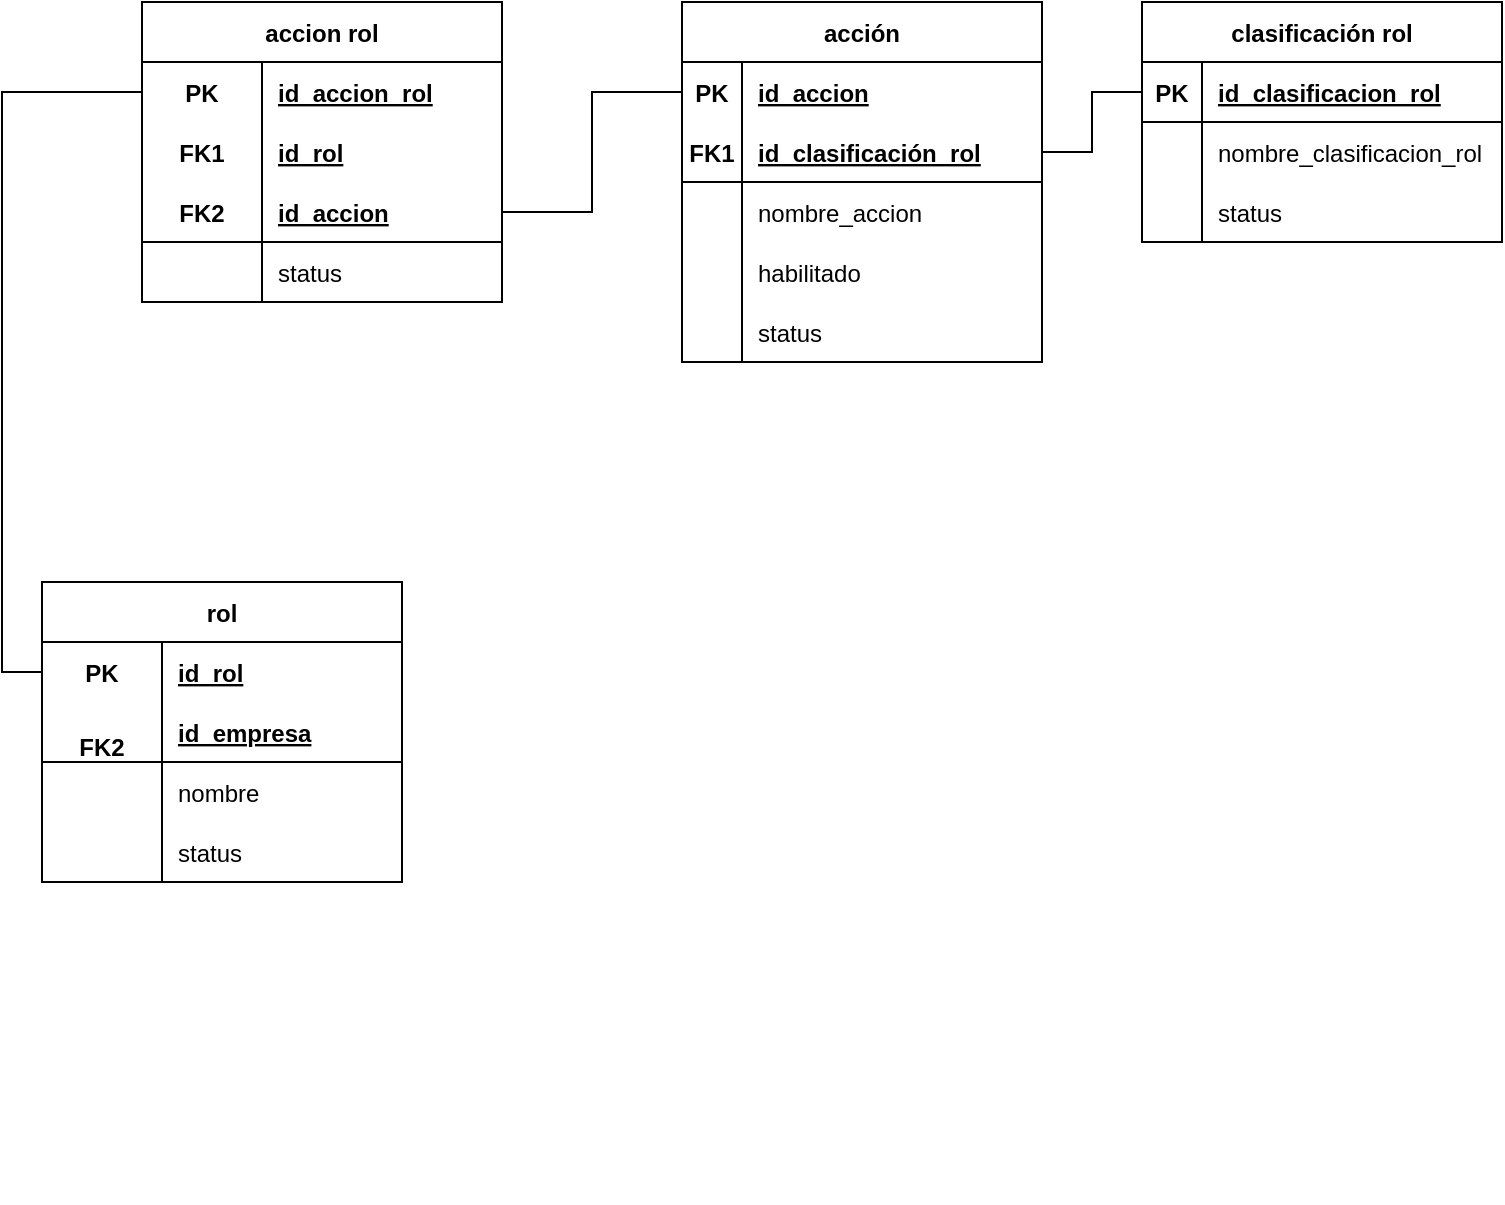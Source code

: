 <mxfile version="20.8.3" type="github">
  <diagram id="9EdXtNA9VVEBcXhGOWPv" name="Página-1">
    <mxGraphModel dx="1434" dy="788" grid="1" gridSize="10" guides="1" tooltips="1" connect="1" arrows="1" fold="1" page="1" pageScale="1" pageWidth="827" pageHeight="1169" math="0" shadow="0">
      <root>
        <mxCell id="0" />
        <mxCell id="1" parent="0" />
        <mxCell id="AeWQ38Rn_ReOiuruXKiN-1" value="acción" style="shape=table;startSize=30;container=1;collapsible=1;childLayout=tableLayout;fixedRows=1;rowLines=0;fontStyle=1;align=center;resizeLast=1;" vertex="1" parent="1">
          <mxGeometry x="390" y="40" width="180" height="180" as="geometry" />
        </mxCell>
        <mxCell id="AeWQ38Rn_ReOiuruXKiN-125" value="" style="shape=tableRow;horizontal=0;startSize=0;swimlaneHead=0;swimlaneBody=0;fillColor=none;collapsible=0;dropTarget=0;points=[[0,0.5],[1,0.5]];portConstraint=eastwest;top=0;left=0;right=0;bottom=0;" vertex="1" parent="AeWQ38Rn_ReOiuruXKiN-1">
          <mxGeometry y="30" width="180" height="30" as="geometry" />
        </mxCell>
        <mxCell id="AeWQ38Rn_ReOiuruXKiN-126" value="PK" style="shape=partialRectangle;connectable=0;fillColor=none;top=0;left=0;bottom=0;right=0;fontStyle=1;overflow=hidden;" vertex="1" parent="AeWQ38Rn_ReOiuruXKiN-125">
          <mxGeometry width="30" height="30" as="geometry">
            <mxRectangle width="30" height="30" as="alternateBounds" />
          </mxGeometry>
        </mxCell>
        <mxCell id="AeWQ38Rn_ReOiuruXKiN-127" value="id_accion" style="shape=partialRectangle;connectable=0;fillColor=none;top=0;left=0;bottom=0;right=0;align=left;spacingLeft=6;fontStyle=5;overflow=hidden;" vertex="1" parent="AeWQ38Rn_ReOiuruXKiN-125">
          <mxGeometry x="30" width="150" height="30" as="geometry">
            <mxRectangle width="150" height="30" as="alternateBounds" />
          </mxGeometry>
        </mxCell>
        <mxCell id="AeWQ38Rn_ReOiuruXKiN-2" value="" style="shape=tableRow;horizontal=0;startSize=0;swimlaneHead=0;swimlaneBody=0;fillColor=none;collapsible=0;dropTarget=0;points=[[0,0.5],[1,0.5]];portConstraint=eastwest;top=0;left=0;right=0;bottom=1;" vertex="1" parent="AeWQ38Rn_ReOiuruXKiN-1">
          <mxGeometry y="60" width="180" height="30" as="geometry" />
        </mxCell>
        <mxCell id="AeWQ38Rn_ReOiuruXKiN-3" value="FK1" style="shape=partialRectangle;connectable=0;fillColor=none;top=0;left=0;bottom=0;right=0;fontStyle=1;overflow=hidden;" vertex="1" parent="AeWQ38Rn_ReOiuruXKiN-2">
          <mxGeometry width="30" height="30" as="geometry">
            <mxRectangle width="30" height="30" as="alternateBounds" />
          </mxGeometry>
        </mxCell>
        <mxCell id="AeWQ38Rn_ReOiuruXKiN-4" value="id_clasificación_rol" style="shape=partialRectangle;connectable=0;fillColor=none;top=0;left=0;bottom=0;right=0;align=left;spacingLeft=6;fontStyle=5;overflow=hidden;" vertex="1" parent="AeWQ38Rn_ReOiuruXKiN-2">
          <mxGeometry x="30" width="150" height="30" as="geometry">
            <mxRectangle width="150" height="30" as="alternateBounds" />
          </mxGeometry>
        </mxCell>
        <mxCell id="AeWQ38Rn_ReOiuruXKiN-5" value="" style="shape=tableRow;horizontal=0;startSize=0;swimlaneHead=0;swimlaneBody=0;fillColor=none;collapsible=0;dropTarget=0;points=[[0,0.5],[1,0.5]];portConstraint=eastwest;top=0;left=0;right=0;bottom=0;" vertex="1" parent="AeWQ38Rn_ReOiuruXKiN-1">
          <mxGeometry y="90" width="180" height="30" as="geometry" />
        </mxCell>
        <mxCell id="AeWQ38Rn_ReOiuruXKiN-6" value="" style="shape=partialRectangle;connectable=0;fillColor=none;top=0;left=0;bottom=0;right=0;editable=1;overflow=hidden;" vertex="1" parent="AeWQ38Rn_ReOiuruXKiN-5">
          <mxGeometry width="30" height="30" as="geometry">
            <mxRectangle width="30" height="30" as="alternateBounds" />
          </mxGeometry>
        </mxCell>
        <mxCell id="AeWQ38Rn_ReOiuruXKiN-7" value="nombre_accion" style="shape=partialRectangle;connectable=0;fillColor=none;top=0;left=0;bottom=0;right=0;align=left;spacingLeft=6;overflow=hidden;" vertex="1" parent="AeWQ38Rn_ReOiuruXKiN-5">
          <mxGeometry x="30" width="150" height="30" as="geometry">
            <mxRectangle width="150" height="30" as="alternateBounds" />
          </mxGeometry>
        </mxCell>
        <mxCell id="AeWQ38Rn_ReOiuruXKiN-17" value="" style="shape=tableRow;horizontal=0;startSize=0;swimlaneHead=0;swimlaneBody=0;fillColor=none;collapsible=0;dropTarget=0;points=[[0,0.5],[1,0.5]];portConstraint=eastwest;top=0;left=0;right=0;bottom=0;" vertex="1" parent="AeWQ38Rn_ReOiuruXKiN-1">
          <mxGeometry y="120" width="180" height="30" as="geometry" />
        </mxCell>
        <mxCell id="AeWQ38Rn_ReOiuruXKiN-18" value="" style="shape=partialRectangle;connectable=0;fillColor=none;top=0;left=0;bottom=0;right=0;editable=1;overflow=hidden;" vertex="1" parent="AeWQ38Rn_ReOiuruXKiN-17">
          <mxGeometry width="30" height="30" as="geometry">
            <mxRectangle width="30" height="30" as="alternateBounds" />
          </mxGeometry>
        </mxCell>
        <mxCell id="AeWQ38Rn_ReOiuruXKiN-19" value="habilitado" style="shape=partialRectangle;connectable=0;fillColor=none;top=0;left=0;bottom=0;right=0;align=left;spacingLeft=6;overflow=hidden;" vertex="1" parent="AeWQ38Rn_ReOiuruXKiN-17">
          <mxGeometry x="30" width="150" height="30" as="geometry">
            <mxRectangle width="150" height="30" as="alternateBounds" />
          </mxGeometry>
        </mxCell>
        <mxCell id="AeWQ38Rn_ReOiuruXKiN-14" value="" style="shape=tableRow;horizontal=0;startSize=0;swimlaneHead=0;swimlaneBody=0;fillColor=none;collapsible=0;dropTarget=0;points=[[0,0.5],[1,0.5]];portConstraint=eastwest;top=0;left=0;right=0;bottom=0;" vertex="1" parent="AeWQ38Rn_ReOiuruXKiN-1">
          <mxGeometry y="150" width="180" height="30" as="geometry" />
        </mxCell>
        <mxCell id="AeWQ38Rn_ReOiuruXKiN-15" value="" style="shape=partialRectangle;connectable=0;fillColor=none;top=0;left=0;bottom=0;right=0;editable=1;overflow=hidden;" vertex="1" parent="AeWQ38Rn_ReOiuruXKiN-14">
          <mxGeometry width="30" height="30" as="geometry">
            <mxRectangle width="30" height="30" as="alternateBounds" />
          </mxGeometry>
        </mxCell>
        <mxCell id="AeWQ38Rn_ReOiuruXKiN-16" value="status" style="shape=partialRectangle;connectable=0;fillColor=none;top=0;left=0;bottom=0;right=0;align=left;spacingLeft=6;overflow=hidden;" vertex="1" parent="AeWQ38Rn_ReOiuruXKiN-14">
          <mxGeometry x="30" width="150" height="30" as="geometry">
            <mxRectangle width="150" height="30" as="alternateBounds" />
          </mxGeometry>
        </mxCell>
        <mxCell id="AeWQ38Rn_ReOiuruXKiN-33" value="rol" style="shape=table;startSize=30;container=1;collapsible=1;childLayout=tableLayout;fixedRows=1;rowLines=0;fontStyle=1;align=center;resizeLast=1;" vertex="1" parent="1">
          <mxGeometry x="70" y="330" width="180" height="150" as="geometry" />
        </mxCell>
        <mxCell id="AeWQ38Rn_ReOiuruXKiN-34" value="" style="shape=tableRow;horizontal=0;startSize=0;swimlaneHead=0;swimlaneBody=0;fillColor=none;collapsible=0;dropTarget=0;points=[[0,0.5],[1,0.5]];portConstraint=eastwest;top=0;left=0;right=0;bottom=0;" vertex="1" parent="AeWQ38Rn_ReOiuruXKiN-33">
          <mxGeometry y="30" width="180" height="30" as="geometry" />
        </mxCell>
        <mxCell id="AeWQ38Rn_ReOiuruXKiN-35" value="PK" style="shape=partialRectangle;connectable=0;fillColor=none;top=0;left=0;bottom=0;right=0;fontStyle=1;overflow=hidden;" vertex="1" parent="AeWQ38Rn_ReOiuruXKiN-34">
          <mxGeometry width="60" height="30" as="geometry">
            <mxRectangle width="60" height="30" as="alternateBounds" />
          </mxGeometry>
        </mxCell>
        <mxCell id="AeWQ38Rn_ReOiuruXKiN-36" value="id_rol" style="shape=partialRectangle;connectable=0;fillColor=none;top=0;left=0;bottom=0;right=0;align=left;spacingLeft=6;fontStyle=5;overflow=hidden;" vertex="1" parent="AeWQ38Rn_ReOiuruXKiN-34">
          <mxGeometry x="60" width="120" height="30" as="geometry">
            <mxRectangle width="120" height="30" as="alternateBounds" />
          </mxGeometry>
        </mxCell>
        <mxCell id="AeWQ38Rn_ReOiuruXKiN-37" value="" style="shape=tableRow;horizontal=0;startSize=0;swimlaneHead=0;swimlaneBody=0;fillColor=none;collapsible=0;dropTarget=0;points=[[0,0.5],[1,0.5]];portConstraint=eastwest;top=0;left=0;right=0;bottom=1;" vertex="1" parent="AeWQ38Rn_ReOiuruXKiN-33">
          <mxGeometry y="60" width="180" height="30" as="geometry" />
        </mxCell>
        <mxCell id="AeWQ38Rn_ReOiuruXKiN-38" value="&#xa;FK2" style="shape=partialRectangle;connectable=0;fillColor=none;top=0;left=0;bottom=0;right=0;fontStyle=1;overflow=hidden;" vertex="1" parent="AeWQ38Rn_ReOiuruXKiN-37">
          <mxGeometry width="60" height="30" as="geometry">
            <mxRectangle width="60" height="30" as="alternateBounds" />
          </mxGeometry>
        </mxCell>
        <mxCell id="AeWQ38Rn_ReOiuruXKiN-39" value="id_empresa" style="shape=partialRectangle;connectable=0;fillColor=none;top=0;left=0;bottom=0;right=0;align=left;spacingLeft=6;fontStyle=5;overflow=hidden;" vertex="1" parent="AeWQ38Rn_ReOiuruXKiN-37">
          <mxGeometry x="60" width="120" height="30" as="geometry">
            <mxRectangle width="120" height="30" as="alternateBounds" />
          </mxGeometry>
        </mxCell>
        <mxCell id="AeWQ38Rn_ReOiuruXKiN-40" value="" style="shape=tableRow;horizontal=0;startSize=0;swimlaneHead=0;swimlaneBody=0;fillColor=none;collapsible=0;dropTarget=0;points=[[0,0.5],[1,0.5]];portConstraint=eastwest;top=0;left=0;right=0;bottom=0;" vertex="1" parent="AeWQ38Rn_ReOiuruXKiN-33">
          <mxGeometry y="90" width="180" height="30" as="geometry" />
        </mxCell>
        <mxCell id="AeWQ38Rn_ReOiuruXKiN-41" value="" style="shape=partialRectangle;connectable=0;fillColor=none;top=0;left=0;bottom=0;right=0;editable=1;overflow=hidden;" vertex="1" parent="AeWQ38Rn_ReOiuruXKiN-40">
          <mxGeometry width="60" height="30" as="geometry">
            <mxRectangle width="60" height="30" as="alternateBounds" />
          </mxGeometry>
        </mxCell>
        <mxCell id="AeWQ38Rn_ReOiuruXKiN-42" value="nombre" style="shape=partialRectangle;connectable=0;fillColor=none;top=0;left=0;bottom=0;right=0;align=left;spacingLeft=6;overflow=hidden;" vertex="1" parent="AeWQ38Rn_ReOiuruXKiN-40">
          <mxGeometry x="60" width="120" height="30" as="geometry">
            <mxRectangle width="120" height="30" as="alternateBounds" />
          </mxGeometry>
        </mxCell>
        <mxCell id="AeWQ38Rn_ReOiuruXKiN-43" value="" style="shape=tableRow;horizontal=0;startSize=0;swimlaneHead=0;swimlaneBody=0;fillColor=none;collapsible=0;dropTarget=0;points=[[0,0.5],[1,0.5]];portConstraint=eastwest;top=0;left=0;right=0;bottom=0;" vertex="1" parent="AeWQ38Rn_ReOiuruXKiN-33">
          <mxGeometry y="120" width="180" height="30" as="geometry" />
        </mxCell>
        <mxCell id="AeWQ38Rn_ReOiuruXKiN-44" value="" style="shape=partialRectangle;connectable=0;fillColor=none;top=0;left=0;bottom=0;right=0;editable=1;overflow=hidden;" vertex="1" parent="AeWQ38Rn_ReOiuruXKiN-43">
          <mxGeometry width="60" height="30" as="geometry">
            <mxRectangle width="60" height="30" as="alternateBounds" />
          </mxGeometry>
        </mxCell>
        <mxCell id="AeWQ38Rn_ReOiuruXKiN-45" value="status" style="shape=partialRectangle;connectable=0;fillColor=none;top=0;left=0;bottom=0;right=0;align=left;spacingLeft=6;overflow=hidden;" vertex="1" parent="AeWQ38Rn_ReOiuruXKiN-43">
          <mxGeometry x="60" width="120" height="30" as="geometry">
            <mxRectangle width="120" height="30" as="alternateBounds" />
          </mxGeometry>
        </mxCell>
        <mxCell id="AeWQ38Rn_ReOiuruXKiN-128" style="rounded=0;orthogonalLoop=1;jettySize=auto;html=1;edgeStyle=orthogonalEdgeStyle;endArrow=none;endFill=0;" edge="1" parent="1" source="AeWQ38Rn_ReOiuruXKiN-69" target="AeWQ38Rn_ReOiuruXKiN-2">
          <mxGeometry relative="1" as="geometry" />
        </mxCell>
        <mxCell id="AeWQ38Rn_ReOiuruXKiN-68" value="clasificación rol" style="shape=table;startSize=30;container=1;collapsible=1;childLayout=tableLayout;fixedRows=1;rowLines=0;fontStyle=1;align=center;resizeLast=1;" vertex="1" parent="1">
          <mxGeometry x="620" y="40" width="180" height="120" as="geometry" />
        </mxCell>
        <mxCell id="AeWQ38Rn_ReOiuruXKiN-69" value="" style="shape=tableRow;horizontal=0;startSize=0;swimlaneHead=0;swimlaneBody=0;fillColor=none;collapsible=0;dropTarget=0;points=[[0,0.5],[1,0.5]];portConstraint=eastwest;top=0;left=0;right=0;bottom=1;" vertex="1" parent="AeWQ38Rn_ReOiuruXKiN-68">
          <mxGeometry y="30" width="180" height="30" as="geometry" />
        </mxCell>
        <mxCell id="AeWQ38Rn_ReOiuruXKiN-70" value="PK" style="shape=partialRectangle;connectable=0;fillColor=none;top=0;left=0;bottom=0;right=0;fontStyle=1;overflow=hidden;" vertex="1" parent="AeWQ38Rn_ReOiuruXKiN-69">
          <mxGeometry width="30" height="30" as="geometry">
            <mxRectangle width="30" height="30" as="alternateBounds" />
          </mxGeometry>
        </mxCell>
        <mxCell id="AeWQ38Rn_ReOiuruXKiN-71" value="id_clasificacion_rol" style="shape=partialRectangle;connectable=0;fillColor=none;top=0;left=0;bottom=0;right=0;align=left;spacingLeft=6;fontStyle=5;overflow=hidden;" vertex="1" parent="AeWQ38Rn_ReOiuruXKiN-69">
          <mxGeometry x="30" width="150" height="30" as="geometry">
            <mxRectangle width="150" height="30" as="alternateBounds" />
          </mxGeometry>
        </mxCell>
        <mxCell id="AeWQ38Rn_ReOiuruXKiN-72" value="" style="shape=tableRow;horizontal=0;startSize=0;swimlaneHead=0;swimlaneBody=0;fillColor=none;collapsible=0;dropTarget=0;points=[[0,0.5],[1,0.5]];portConstraint=eastwest;top=0;left=0;right=0;bottom=0;" vertex="1" parent="AeWQ38Rn_ReOiuruXKiN-68">
          <mxGeometry y="60" width="180" height="30" as="geometry" />
        </mxCell>
        <mxCell id="AeWQ38Rn_ReOiuruXKiN-73" value="" style="shape=partialRectangle;connectable=0;fillColor=none;top=0;left=0;bottom=0;right=0;editable=1;overflow=hidden;" vertex="1" parent="AeWQ38Rn_ReOiuruXKiN-72">
          <mxGeometry width="30" height="30" as="geometry">
            <mxRectangle width="30" height="30" as="alternateBounds" />
          </mxGeometry>
        </mxCell>
        <mxCell id="AeWQ38Rn_ReOiuruXKiN-74" value="nombre_clasificacion_rol" style="shape=partialRectangle;connectable=0;fillColor=none;top=0;left=0;bottom=0;right=0;align=left;spacingLeft=6;overflow=hidden;" vertex="1" parent="AeWQ38Rn_ReOiuruXKiN-72">
          <mxGeometry x="30" width="150" height="30" as="geometry">
            <mxRectangle width="150" height="30" as="alternateBounds" />
          </mxGeometry>
        </mxCell>
        <mxCell id="AeWQ38Rn_ReOiuruXKiN-78" value="" style="shape=tableRow;horizontal=0;startSize=0;swimlaneHead=0;swimlaneBody=0;fillColor=none;collapsible=0;dropTarget=0;points=[[0,0.5],[1,0.5]];portConstraint=eastwest;top=0;left=0;right=0;bottom=0;" vertex="1" parent="AeWQ38Rn_ReOiuruXKiN-68">
          <mxGeometry y="90" width="180" height="30" as="geometry" />
        </mxCell>
        <mxCell id="AeWQ38Rn_ReOiuruXKiN-79" value="" style="shape=partialRectangle;connectable=0;fillColor=none;top=0;left=0;bottom=0;right=0;editable=1;overflow=hidden;" vertex="1" parent="AeWQ38Rn_ReOiuruXKiN-78">
          <mxGeometry width="30" height="30" as="geometry">
            <mxRectangle width="30" height="30" as="alternateBounds" />
          </mxGeometry>
        </mxCell>
        <mxCell id="AeWQ38Rn_ReOiuruXKiN-80" value="status" style="shape=partialRectangle;connectable=0;fillColor=none;top=0;left=0;bottom=0;right=0;align=left;spacingLeft=6;overflow=hidden;" vertex="1" parent="AeWQ38Rn_ReOiuruXKiN-78">
          <mxGeometry x="30" width="150" height="30" as="geometry">
            <mxRectangle width="150" height="30" as="alternateBounds" />
          </mxGeometry>
        </mxCell>
        <mxCell id="AeWQ38Rn_ReOiuruXKiN-81" value="accion rol" style="shape=table;startSize=30;container=1;collapsible=1;childLayout=tableLayout;fixedRows=1;rowLines=0;fontStyle=1;align=center;resizeLast=1;" vertex="1" parent="1">
          <mxGeometry x="120" y="40" width="180" height="150" as="geometry" />
        </mxCell>
        <mxCell id="AeWQ38Rn_ReOiuruXKiN-82" value="" style="shape=tableRow;horizontal=0;startSize=0;swimlaneHead=0;swimlaneBody=0;fillColor=none;collapsible=0;dropTarget=0;points=[[0,0.5],[1,0.5]];portConstraint=eastwest;top=0;left=0;right=0;bottom=0;" vertex="1" parent="AeWQ38Rn_ReOiuruXKiN-81">
          <mxGeometry y="30" width="180" height="30" as="geometry" />
        </mxCell>
        <mxCell id="AeWQ38Rn_ReOiuruXKiN-83" value="PK" style="shape=partialRectangle;connectable=0;fillColor=none;top=0;left=0;bottom=0;right=0;fontStyle=1;overflow=hidden;" vertex="1" parent="AeWQ38Rn_ReOiuruXKiN-82">
          <mxGeometry width="60" height="30" as="geometry">
            <mxRectangle width="60" height="30" as="alternateBounds" />
          </mxGeometry>
        </mxCell>
        <mxCell id="AeWQ38Rn_ReOiuruXKiN-84" value="id_accion_rol" style="shape=partialRectangle;connectable=0;fillColor=none;top=0;left=0;bottom=0;right=0;align=left;spacingLeft=6;fontStyle=5;overflow=hidden;" vertex="1" parent="AeWQ38Rn_ReOiuruXKiN-82">
          <mxGeometry x="60" width="120" height="30" as="geometry">
            <mxRectangle width="120" height="30" as="alternateBounds" />
          </mxGeometry>
        </mxCell>
        <mxCell id="AeWQ38Rn_ReOiuruXKiN-101" value="" style="shape=tableRow;horizontal=0;startSize=0;swimlaneHead=0;swimlaneBody=0;fillColor=none;collapsible=0;dropTarget=0;points=[[0,0.5],[1,0.5]];portConstraint=eastwest;top=0;left=0;right=0;bottom=0;" vertex="1" parent="AeWQ38Rn_ReOiuruXKiN-81">
          <mxGeometry y="60" width="180" height="30" as="geometry" />
        </mxCell>
        <mxCell id="AeWQ38Rn_ReOiuruXKiN-102" value="FK1" style="shape=partialRectangle;connectable=0;fillColor=none;top=0;left=0;bottom=0;right=0;fontStyle=1;overflow=hidden;" vertex="1" parent="AeWQ38Rn_ReOiuruXKiN-101">
          <mxGeometry width="60" height="30" as="geometry">
            <mxRectangle width="60" height="30" as="alternateBounds" />
          </mxGeometry>
        </mxCell>
        <mxCell id="AeWQ38Rn_ReOiuruXKiN-103" value="id_rol" style="shape=partialRectangle;connectable=0;fillColor=none;top=0;left=0;bottom=0;right=0;align=left;spacingLeft=6;fontStyle=5;overflow=hidden;" vertex="1" parent="AeWQ38Rn_ReOiuruXKiN-101">
          <mxGeometry x="60" width="120" height="30" as="geometry">
            <mxRectangle width="120" height="30" as="alternateBounds" />
          </mxGeometry>
        </mxCell>
        <mxCell id="AeWQ38Rn_ReOiuruXKiN-85" value="" style="shape=tableRow;horizontal=0;startSize=0;swimlaneHead=0;swimlaneBody=0;fillColor=none;collapsible=0;dropTarget=0;points=[[0,0.5],[1,0.5]];portConstraint=eastwest;top=0;left=0;right=0;bottom=1;" vertex="1" parent="AeWQ38Rn_ReOiuruXKiN-81">
          <mxGeometry y="90" width="180" height="30" as="geometry" />
        </mxCell>
        <mxCell id="AeWQ38Rn_ReOiuruXKiN-86" value="FK2" style="shape=partialRectangle;connectable=0;fillColor=none;top=0;left=0;bottom=0;right=0;fontStyle=1;overflow=hidden;" vertex="1" parent="AeWQ38Rn_ReOiuruXKiN-85">
          <mxGeometry width="60" height="30" as="geometry">
            <mxRectangle width="60" height="30" as="alternateBounds" />
          </mxGeometry>
        </mxCell>
        <mxCell id="AeWQ38Rn_ReOiuruXKiN-87" value="id_accion" style="shape=partialRectangle;connectable=0;fillColor=none;top=0;left=0;bottom=0;right=0;align=left;spacingLeft=6;fontStyle=5;overflow=hidden;" vertex="1" parent="AeWQ38Rn_ReOiuruXKiN-85">
          <mxGeometry x="60" width="120" height="30" as="geometry">
            <mxRectangle width="120" height="30" as="alternateBounds" />
          </mxGeometry>
        </mxCell>
        <mxCell id="AeWQ38Rn_ReOiuruXKiN-88" value="" style="shape=tableRow;horizontal=0;startSize=0;swimlaneHead=0;swimlaneBody=0;fillColor=none;collapsible=0;dropTarget=0;points=[[0,0.5],[1,0.5]];portConstraint=eastwest;top=0;left=0;right=0;bottom=0;" vertex="1" parent="AeWQ38Rn_ReOiuruXKiN-81">
          <mxGeometry y="120" width="180" height="30" as="geometry" />
        </mxCell>
        <mxCell id="AeWQ38Rn_ReOiuruXKiN-89" value="" style="shape=partialRectangle;connectable=0;fillColor=none;top=0;left=0;bottom=0;right=0;editable=1;overflow=hidden;" vertex="1" parent="AeWQ38Rn_ReOiuruXKiN-88">
          <mxGeometry width="60" height="30" as="geometry">
            <mxRectangle width="60" height="30" as="alternateBounds" />
          </mxGeometry>
        </mxCell>
        <mxCell id="AeWQ38Rn_ReOiuruXKiN-90" value="status" style="shape=partialRectangle;connectable=0;fillColor=none;top=0;left=0;bottom=0;right=0;align=left;spacingLeft=6;overflow=hidden;" vertex="1" parent="AeWQ38Rn_ReOiuruXKiN-88">
          <mxGeometry x="60" width="120" height="30" as="geometry">
            <mxRectangle width="120" height="30" as="alternateBounds" />
          </mxGeometry>
        </mxCell>
        <mxCell id="AeWQ38Rn_ReOiuruXKiN-122" value="" style="shape=tableRow;horizontal=0;startSize=0;swimlaneHead=0;swimlaneBody=0;fillColor=none;collapsible=0;dropTarget=0;points=[[0,0.5],[1,0.5]];portConstraint=eastwest;top=0;left=0;right=0;bottom=0;" vertex="1" parent="1">
          <mxGeometry x="300" y="610" width="180" height="30" as="geometry" />
        </mxCell>
        <mxCell id="AeWQ38Rn_ReOiuruXKiN-132" style="edgeStyle=orthogonalEdgeStyle;rounded=0;orthogonalLoop=1;jettySize=auto;html=1;exitX=0;exitY=0.5;exitDx=0;exitDy=0;endArrow=none;endFill=0;" edge="1" parent="1" source="AeWQ38Rn_ReOiuruXKiN-125" target="AeWQ38Rn_ReOiuruXKiN-85">
          <mxGeometry relative="1" as="geometry" />
        </mxCell>
        <mxCell id="AeWQ38Rn_ReOiuruXKiN-133" style="edgeStyle=orthogonalEdgeStyle;rounded=0;orthogonalLoop=1;jettySize=auto;html=1;exitX=0;exitY=0.5;exitDx=0;exitDy=0;endArrow=none;endFill=0;" edge="1" parent="1" source="AeWQ38Rn_ReOiuruXKiN-34" target="AeWQ38Rn_ReOiuruXKiN-82">
          <mxGeometry relative="1" as="geometry" />
        </mxCell>
      </root>
    </mxGraphModel>
  </diagram>
</mxfile>
